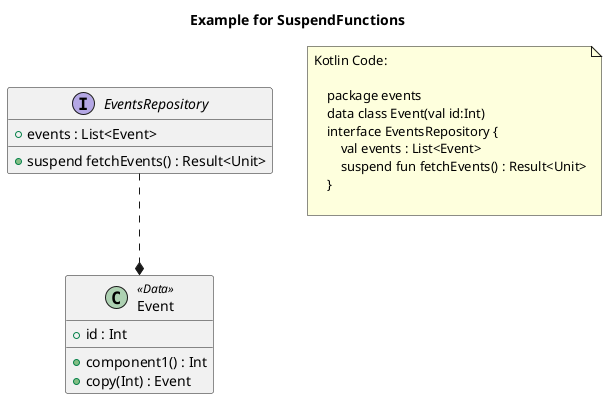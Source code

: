 @startuml
title Example for SuspendFunctions
'This file is generated by the GenerateExamplesForDoc test.

    'events.Event
    class "Event" as events_Event <<Data>>{
        + id : Int
		+ component1() : Int
		+ copy(Int) : Event
    }


    'events.EventsRepository
    interface "EventsRepository" as events_EventsRepository {
        + events : List<Event>
		+ suspend fetchEvents() : Result<Unit>
    }


events_EventsRepository ..* events_Event

note as note_of_code
Kotlin Code:

    package events
    data class Event(val id:Int)
    interface EventsRepository {
        val events : List<Event>
        suspend fun fetchEvents() : Result<Unit>
    }
    
end note

@enduml
